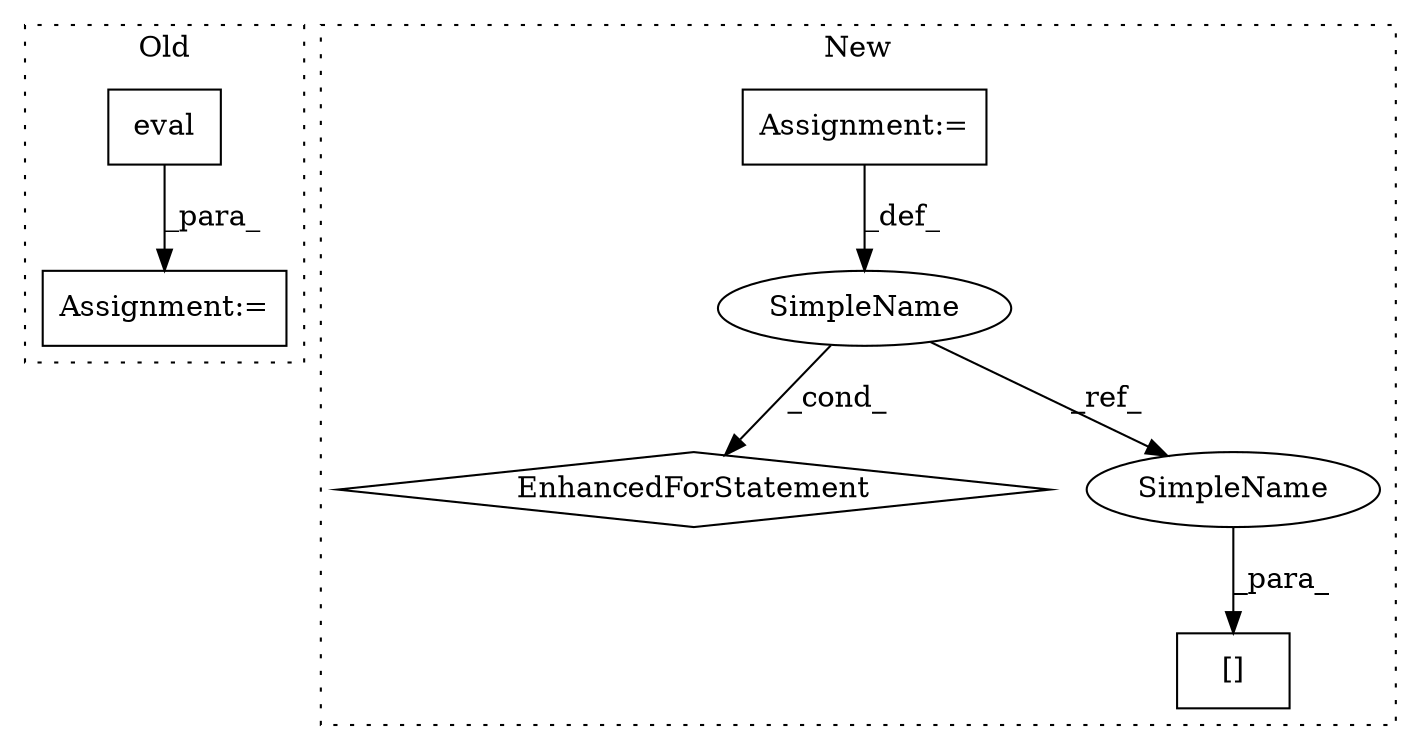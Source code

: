 digraph G {
subgraph cluster0 {
1 [label="eval" a="32" s="6363,6378" l="5,1" shape="box"];
4 [label="Assignment:=" a="7" s="6362" l="1" shape="box"];
label = "Old";
style="dotted";
}
subgraph cluster1 {
2 [label="EnhancedForStatement" a="70" s="6156,6240" l="61,2" shape="diamond"];
3 [label="Assignment:=" a="7" s="6156,6240" l="61,2" shape="box"];
5 [label="[]" a="2" s="6305,6313" l="7,1" shape="box"];
6 [label="SimpleName" a="42" s="6221" l="1" shape="ellipse"];
7 [label="SimpleName" a="42" s="6312" l="1" shape="ellipse"];
label = "New";
style="dotted";
}
1 -> 4 [label="_para_"];
3 -> 6 [label="_def_"];
6 -> 7 [label="_ref_"];
6 -> 2 [label="_cond_"];
7 -> 5 [label="_para_"];
}